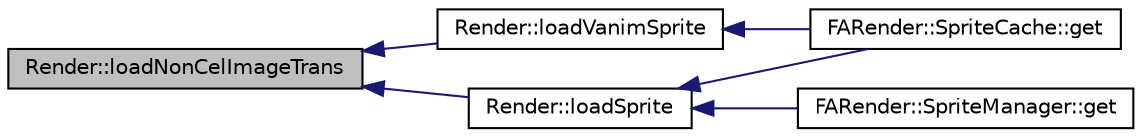 digraph G
{
  edge [fontname="Helvetica",fontsize="10",labelfontname="Helvetica",labelfontsize="10"];
  node [fontname="Helvetica",fontsize="10",shape=record];
  rankdir="LR";
  Node1 [label="Render::loadNonCelImageTrans",height=0.2,width=0.4,color="black", fillcolor="grey75", style="filled" fontcolor="black"];
  Node1 -> Node2 [dir="back",color="midnightblue",fontsize="10",style="solid",fontname="Helvetica"];
  Node2 [label="Render::loadSprite",height=0.2,width=0.4,color="black", fillcolor="white", style="filled",URL="$namespace_render.html#a39ae636123baef1a7d42446331c82b28"];
  Node2 -> Node3 [dir="back",color="midnightblue",fontsize="10",style="solid",fontname="Helvetica"];
  Node3 [label="FARender::SpriteCache::get",height=0.2,width=0.4,color="black", fillcolor="white", style="filled",URL="$class_f_a_render_1_1_sprite_cache.html#aaede499b2c79f9f1cf535f37887d2f99",tooltip="To be called from the render thread."];
  Node2 -> Node4 [dir="back",color="midnightblue",fontsize="10",style="solid",fontname="Helvetica"];
  Node4 [label="FARender::SpriteManager::get",height=0.2,width=0.4,color="black", fillcolor="white", style="filled",URL="$class_f_a_render_1_1_sprite_manager.html#a4897198f560005dd7067150c3ed3ed2d",tooltip="To be called from the render thread."];
  Node1 -> Node5 [dir="back",color="midnightblue",fontsize="10",style="solid",fontname="Helvetica"];
  Node5 [label="Render::loadVanimSprite",height=0.2,width=0.4,color="black", fillcolor="white", style="filled",URL="$namespace_render.html#ac6568e7174aad7806fee63be8c2cca9c"];
  Node5 -> Node3 [dir="back",color="midnightblue",fontsize="10",style="solid",fontname="Helvetica"];
}
